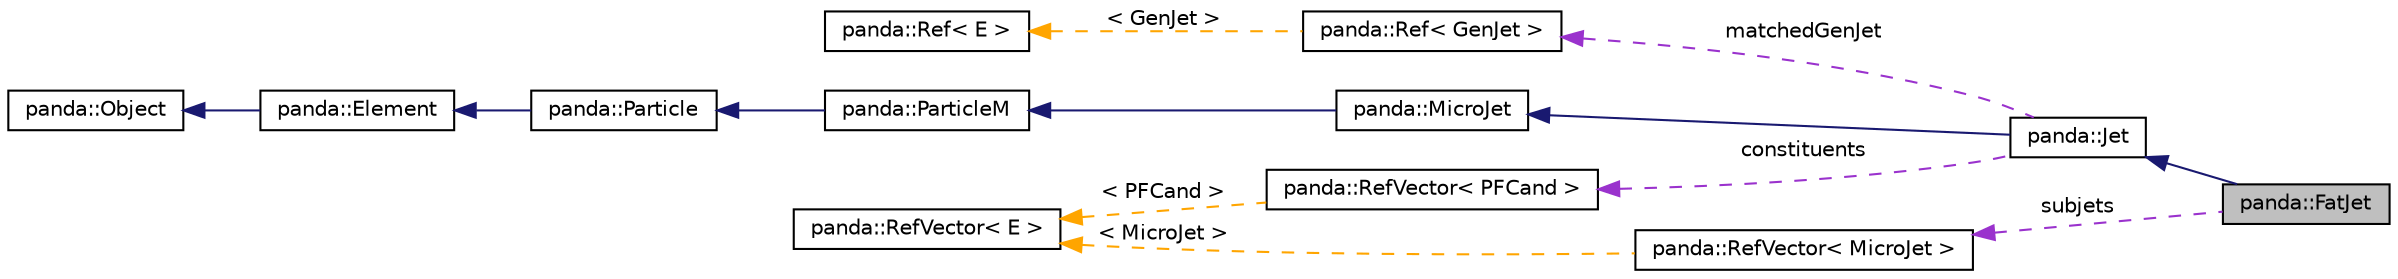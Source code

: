 digraph G
{
  edge [fontname="Helvetica",fontsize="10",labelfontname="Helvetica",labelfontsize="10"];
  node [fontname="Helvetica",fontsize="10",shape=record];
  rankdir=LR;
  Node1 [label="panda::FatJet",height=0.2,width=0.4,color="black", fillcolor="grey75", style="filled" fontcolor="black"];
  Node2 -> Node1 [dir=back,color="midnightblue",fontsize="10",style="solid"];
  Node2 [label="panda::Jet",height=0.2,width=0.4,color="black", fillcolor="white", style="filled",URL="$classpanda_1_1Jet.html"];
  Node3 -> Node2 [dir=back,color="midnightblue",fontsize="10",style="solid"];
  Node3 [label="panda::MicroJet",height=0.2,width=0.4,color="black", fillcolor="white", style="filled",URL="$classpanda_1_1MicroJet.html"];
  Node4 -> Node3 [dir=back,color="midnightblue",fontsize="10",style="solid"];
  Node4 [label="panda::ParticleM",height=0.2,width=0.4,color="black", fillcolor="white", style="filled",URL="$classpanda_1_1ParticleM.html"];
  Node5 -> Node4 [dir=back,color="midnightblue",fontsize="10",style="solid"];
  Node5 [label="panda::Particle",height=0.2,width=0.4,color="black", fillcolor="white", style="filled",URL="$classpanda_1_1Particle.html"];
  Node6 -> Node5 [dir=back,color="midnightblue",fontsize="10",style="solid"];
  Node6 [label="panda::Element",height=0.2,width=0.4,color="black", fillcolor="white", style="filled",URL="$classpanda_1_1Element.html",tooltip="Base class for elements of containers."];
  Node7 -> Node6 [dir=back,color="midnightblue",fontsize="10",style="solid"];
  Node7 [label="panda::Object",height=0.2,width=0.4,color="black", fillcolor="white", style="filled",URL="$classpanda_1_1Object.html",tooltip="Object base class."];
  Node8 -> Node2 [dir=back,color="darkorchid3",fontsize="10",style="dashed",label="constituents"];
  Node8 [label="panda::RefVector\< PFCand \>",height=0.2,width=0.4,color="black", fillcolor="white", style="filled",URL="$classpanda_1_1RefVector.html"];
  Node9 -> Node8 [dir=back,color="orange",fontsize="10",style="dashed",label="\< PFCand \>"];
  Node9 [label="panda::RefVector\< E \>",height=0.2,width=0.4,color="black", fillcolor="white", style="filled",URL="$classpanda_1_1RefVector.html",tooltip="A vector of references to elements in a container."];
  Node10 -> Node2 [dir=back,color="darkorchid3",fontsize="10",style="dashed",label="matchedGenJet"];
  Node10 [label="panda::Ref\< GenJet \>",height=0.2,width=0.4,color="black", fillcolor="white", style="filled",URL="$classpanda_1_1Ref.html"];
  Node11 -> Node10 [dir=back,color="orange",fontsize="10",style="dashed",label="\< GenJet \>"];
  Node11 [label="panda::Ref\< E \>",height=0.2,width=0.4,color="black", fillcolor="white", style="filled",URL="$classpanda_1_1Ref.html",tooltip="A reference to an element in a container."];
  Node12 -> Node1 [dir=back,color="darkorchid3",fontsize="10",style="dashed",label="subjets"];
  Node12 [label="panda::RefVector\< MicroJet \>",height=0.2,width=0.4,color="black", fillcolor="white", style="filled",URL="$classpanda_1_1RefVector.html"];
  Node9 -> Node12 [dir=back,color="orange",fontsize="10",style="dashed",label="\< MicroJet \>"];
}

